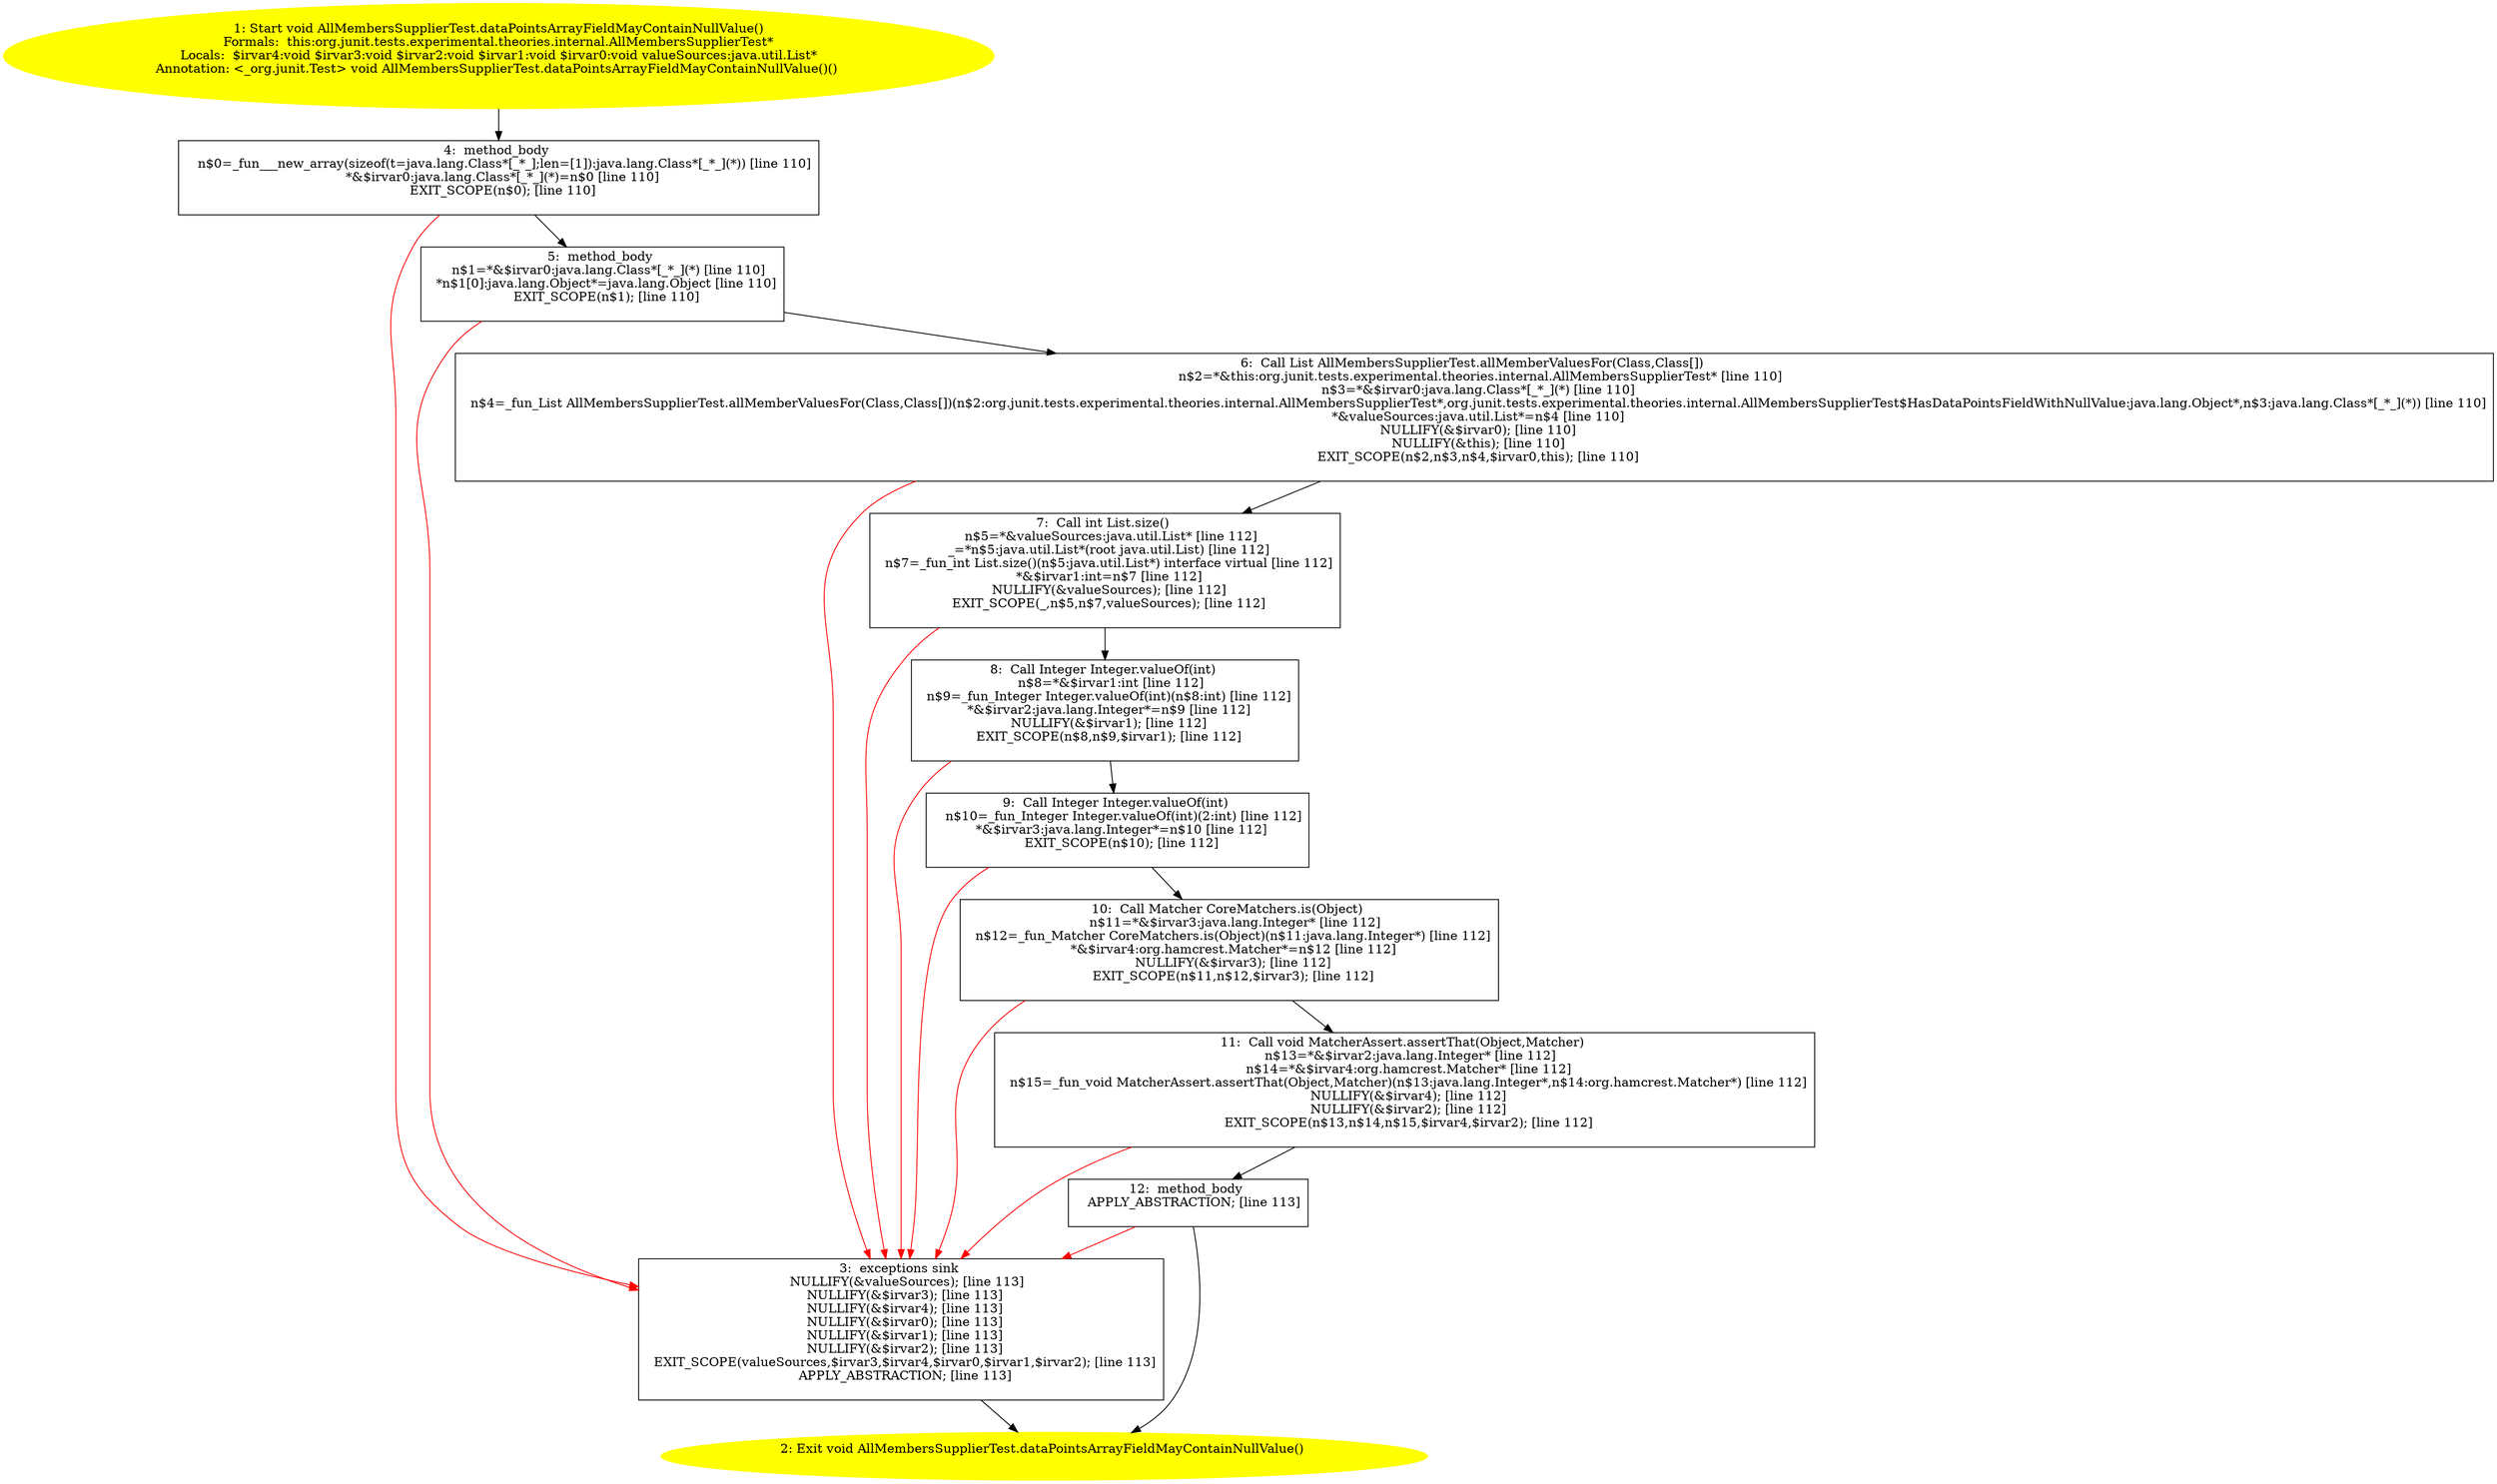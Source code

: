 /* @generated */
digraph cfg {
"org.junit.tests.experimental.theories.internal.AllMembersSupplierTest.dataPointsArrayFieldMayContain.ba8bfc44ea6041b4a9793fc5b774dcf9_1" [label="1: Start void AllMembersSupplierTest.dataPointsArrayFieldMayContainNullValue()\nFormals:  this:org.junit.tests.experimental.theories.internal.AllMembersSupplierTest*\nLocals:  $irvar4:void $irvar3:void $irvar2:void $irvar1:void $irvar0:void valueSources:java.util.List*\nAnnotation: <_org.junit.Test> void AllMembersSupplierTest.dataPointsArrayFieldMayContainNullValue()() \n  " color=yellow style=filled]
	

	 "org.junit.tests.experimental.theories.internal.AllMembersSupplierTest.dataPointsArrayFieldMayContain.ba8bfc44ea6041b4a9793fc5b774dcf9_1" -> "org.junit.tests.experimental.theories.internal.AllMembersSupplierTest.dataPointsArrayFieldMayContain.ba8bfc44ea6041b4a9793fc5b774dcf9_4" ;
"org.junit.tests.experimental.theories.internal.AllMembersSupplierTest.dataPointsArrayFieldMayContain.ba8bfc44ea6041b4a9793fc5b774dcf9_2" [label="2: Exit void AllMembersSupplierTest.dataPointsArrayFieldMayContainNullValue() \n  " color=yellow style=filled]
	

"org.junit.tests.experimental.theories.internal.AllMembersSupplierTest.dataPointsArrayFieldMayContain.ba8bfc44ea6041b4a9793fc5b774dcf9_3" [label="3:  exceptions sink \n   NULLIFY(&valueSources); [line 113]\n  NULLIFY(&$irvar3); [line 113]\n  NULLIFY(&$irvar4); [line 113]\n  NULLIFY(&$irvar0); [line 113]\n  NULLIFY(&$irvar1); [line 113]\n  NULLIFY(&$irvar2); [line 113]\n  EXIT_SCOPE(valueSources,$irvar3,$irvar4,$irvar0,$irvar1,$irvar2); [line 113]\n  APPLY_ABSTRACTION; [line 113]\n " shape="box"]
	

	 "org.junit.tests.experimental.theories.internal.AllMembersSupplierTest.dataPointsArrayFieldMayContain.ba8bfc44ea6041b4a9793fc5b774dcf9_3" -> "org.junit.tests.experimental.theories.internal.AllMembersSupplierTest.dataPointsArrayFieldMayContain.ba8bfc44ea6041b4a9793fc5b774dcf9_2" ;
"org.junit.tests.experimental.theories.internal.AllMembersSupplierTest.dataPointsArrayFieldMayContain.ba8bfc44ea6041b4a9793fc5b774dcf9_4" [label="4:  method_body \n   n$0=_fun___new_array(sizeof(t=java.lang.Class*[_*_];len=[1]):java.lang.Class*[_*_](*)) [line 110]\n  *&$irvar0:java.lang.Class*[_*_](*)=n$0 [line 110]\n  EXIT_SCOPE(n$0); [line 110]\n " shape="box"]
	

	 "org.junit.tests.experimental.theories.internal.AllMembersSupplierTest.dataPointsArrayFieldMayContain.ba8bfc44ea6041b4a9793fc5b774dcf9_4" -> "org.junit.tests.experimental.theories.internal.AllMembersSupplierTest.dataPointsArrayFieldMayContain.ba8bfc44ea6041b4a9793fc5b774dcf9_5" ;
	 "org.junit.tests.experimental.theories.internal.AllMembersSupplierTest.dataPointsArrayFieldMayContain.ba8bfc44ea6041b4a9793fc5b774dcf9_4" -> "org.junit.tests.experimental.theories.internal.AllMembersSupplierTest.dataPointsArrayFieldMayContain.ba8bfc44ea6041b4a9793fc5b774dcf9_3" [color="red" ];
"org.junit.tests.experimental.theories.internal.AllMembersSupplierTest.dataPointsArrayFieldMayContain.ba8bfc44ea6041b4a9793fc5b774dcf9_5" [label="5:  method_body \n   n$1=*&$irvar0:java.lang.Class*[_*_](*) [line 110]\n  *n$1[0]:java.lang.Object*=java.lang.Object [line 110]\n  EXIT_SCOPE(n$1); [line 110]\n " shape="box"]
	

	 "org.junit.tests.experimental.theories.internal.AllMembersSupplierTest.dataPointsArrayFieldMayContain.ba8bfc44ea6041b4a9793fc5b774dcf9_5" -> "org.junit.tests.experimental.theories.internal.AllMembersSupplierTest.dataPointsArrayFieldMayContain.ba8bfc44ea6041b4a9793fc5b774dcf9_6" ;
	 "org.junit.tests.experimental.theories.internal.AllMembersSupplierTest.dataPointsArrayFieldMayContain.ba8bfc44ea6041b4a9793fc5b774dcf9_5" -> "org.junit.tests.experimental.theories.internal.AllMembersSupplierTest.dataPointsArrayFieldMayContain.ba8bfc44ea6041b4a9793fc5b774dcf9_3" [color="red" ];
"org.junit.tests.experimental.theories.internal.AllMembersSupplierTest.dataPointsArrayFieldMayContain.ba8bfc44ea6041b4a9793fc5b774dcf9_6" [label="6:  Call List AllMembersSupplierTest.allMemberValuesFor(Class,Class[]) \n   n$2=*&this:org.junit.tests.experimental.theories.internal.AllMembersSupplierTest* [line 110]\n  n$3=*&$irvar0:java.lang.Class*[_*_](*) [line 110]\n  n$4=_fun_List AllMembersSupplierTest.allMemberValuesFor(Class,Class[])(n$2:org.junit.tests.experimental.theories.internal.AllMembersSupplierTest*,org.junit.tests.experimental.theories.internal.AllMembersSupplierTest$HasDataPointsFieldWithNullValue:java.lang.Object*,n$3:java.lang.Class*[_*_](*)) [line 110]\n  *&valueSources:java.util.List*=n$4 [line 110]\n  NULLIFY(&$irvar0); [line 110]\n  NULLIFY(&this); [line 110]\n  EXIT_SCOPE(n$2,n$3,n$4,$irvar0,this); [line 110]\n " shape="box"]
	

	 "org.junit.tests.experimental.theories.internal.AllMembersSupplierTest.dataPointsArrayFieldMayContain.ba8bfc44ea6041b4a9793fc5b774dcf9_6" -> "org.junit.tests.experimental.theories.internal.AllMembersSupplierTest.dataPointsArrayFieldMayContain.ba8bfc44ea6041b4a9793fc5b774dcf9_7" ;
	 "org.junit.tests.experimental.theories.internal.AllMembersSupplierTest.dataPointsArrayFieldMayContain.ba8bfc44ea6041b4a9793fc5b774dcf9_6" -> "org.junit.tests.experimental.theories.internal.AllMembersSupplierTest.dataPointsArrayFieldMayContain.ba8bfc44ea6041b4a9793fc5b774dcf9_3" [color="red" ];
"org.junit.tests.experimental.theories.internal.AllMembersSupplierTest.dataPointsArrayFieldMayContain.ba8bfc44ea6041b4a9793fc5b774dcf9_7" [label="7:  Call int List.size() \n   n$5=*&valueSources:java.util.List* [line 112]\n  _=*n$5:java.util.List*(root java.util.List) [line 112]\n  n$7=_fun_int List.size()(n$5:java.util.List*) interface virtual [line 112]\n  *&$irvar1:int=n$7 [line 112]\n  NULLIFY(&valueSources); [line 112]\n  EXIT_SCOPE(_,n$5,n$7,valueSources); [line 112]\n " shape="box"]
	

	 "org.junit.tests.experimental.theories.internal.AllMembersSupplierTest.dataPointsArrayFieldMayContain.ba8bfc44ea6041b4a9793fc5b774dcf9_7" -> "org.junit.tests.experimental.theories.internal.AllMembersSupplierTest.dataPointsArrayFieldMayContain.ba8bfc44ea6041b4a9793fc5b774dcf9_8" ;
	 "org.junit.tests.experimental.theories.internal.AllMembersSupplierTest.dataPointsArrayFieldMayContain.ba8bfc44ea6041b4a9793fc5b774dcf9_7" -> "org.junit.tests.experimental.theories.internal.AllMembersSupplierTest.dataPointsArrayFieldMayContain.ba8bfc44ea6041b4a9793fc5b774dcf9_3" [color="red" ];
"org.junit.tests.experimental.theories.internal.AllMembersSupplierTest.dataPointsArrayFieldMayContain.ba8bfc44ea6041b4a9793fc5b774dcf9_8" [label="8:  Call Integer Integer.valueOf(int) \n   n$8=*&$irvar1:int [line 112]\n  n$9=_fun_Integer Integer.valueOf(int)(n$8:int) [line 112]\n  *&$irvar2:java.lang.Integer*=n$9 [line 112]\n  NULLIFY(&$irvar1); [line 112]\n  EXIT_SCOPE(n$8,n$9,$irvar1); [line 112]\n " shape="box"]
	

	 "org.junit.tests.experimental.theories.internal.AllMembersSupplierTest.dataPointsArrayFieldMayContain.ba8bfc44ea6041b4a9793fc5b774dcf9_8" -> "org.junit.tests.experimental.theories.internal.AllMembersSupplierTest.dataPointsArrayFieldMayContain.ba8bfc44ea6041b4a9793fc5b774dcf9_9" ;
	 "org.junit.tests.experimental.theories.internal.AllMembersSupplierTest.dataPointsArrayFieldMayContain.ba8bfc44ea6041b4a9793fc5b774dcf9_8" -> "org.junit.tests.experimental.theories.internal.AllMembersSupplierTest.dataPointsArrayFieldMayContain.ba8bfc44ea6041b4a9793fc5b774dcf9_3" [color="red" ];
"org.junit.tests.experimental.theories.internal.AllMembersSupplierTest.dataPointsArrayFieldMayContain.ba8bfc44ea6041b4a9793fc5b774dcf9_9" [label="9:  Call Integer Integer.valueOf(int) \n   n$10=_fun_Integer Integer.valueOf(int)(2:int) [line 112]\n  *&$irvar3:java.lang.Integer*=n$10 [line 112]\n  EXIT_SCOPE(n$10); [line 112]\n " shape="box"]
	

	 "org.junit.tests.experimental.theories.internal.AllMembersSupplierTest.dataPointsArrayFieldMayContain.ba8bfc44ea6041b4a9793fc5b774dcf9_9" -> "org.junit.tests.experimental.theories.internal.AllMembersSupplierTest.dataPointsArrayFieldMayContain.ba8bfc44ea6041b4a9793fc5b774dcf9_10" ;
	 "org.junit.tests.experimental.theories.internal.AllMembersSupplierTest.dataPointsArrayFieldMayContain.ba8bfc44ea6041b4a9793fc5b774dcf9_9" -> "org.junit.tests.experimental.theories.internal.AllMembersSupplierTest.dataPointsArrayFieldMayContain.ba8bfc44ea6041b4a9793fc5b774dcf9_3" [color="red" ];
"org.junit.tests.experimental.theories.internal.AllMembersSupplierTest.dataPointsArrayFieldMayContain.ba8bfc44ea6041b4a9793fc5b774dcf9_10" [label="10:  Call Matcher CoreMatchers.is(Object) \n   n$11=*&$irvar3:java.lang.Integer* [line 112]\n  n$12=_fun_Matcher CoreMatchers.is(Object)(n$11:java.lang.Integer*) [line 112]\n  *&$irvar4:org.hamcrest.Matcher*=n$12 [line 112]\n  NULLIFY(&$irvar3); [line 112]\n  EXIT_SCOPE(n$11,n$12,$irvar3); [line 112]\n " shape="box"]
	

	 "org.junit.tests.experimental.theories.internal.AllMembersSupplierTest.dataPointsArrayFieldMayContain.ba8bfc44ea6041b4a9793fc5b774dcf9_10" -> "org.junit.tests.experimental.theories.internal.AllMembersSupplierTest.dataPointsArrayFieldMayContain.ba8bfc44ea6041b4a9793fc5b774dcf9_11" ;
	 "org.junit.tests.experimental.theories.internal.AllMembersSupplierTest.dataPointsArrayFieldMayContain.ba8bfc44ea6041b4a9793fc5b774dcf9_10" -> "org.junit.tests.experimental.theories.internal.AllMembersSupplierTest.dataPointsArrayFieldMayContain.ba8bfc44ea6041b4a9793fc5b774dcf9_3" [color="red" ];
"org.junit.tests.experimental.theories.internal.AllMembersSupplierTest.dataPointsArrayFieldMayContain.ba8bfc44ea6041b4a9793fc5b774dcf9_11" [label="11:  Call void MatcherAssert.assertThat(Object,Matcher) \n   n$13=*&$irvar2:java.lang.Integer* [line 112]\n  n$14=*&$irvar4:org.hamcrest.Matcher* [line 112]\n  n$15=_fun_void MatcherAssert.assertThat(Object,Matcher)(n$13:java.lang.Integer*,n$14:org.hamcrest.Matcher*) [line 112]\n  NULLIFY(&$irvar4); [line 112]\n  NULLIFY(&$irvar2); [line 112]\n  EXIT_SCOPE(n$13,n$14,n$15,$irvar4,$irvar2); [line 112]\n " shape="box"]
	

	 "org.junit.tests.experimental.theories.internal.AllMembersSupplierTest.dataPointsArrayFieldMayContain.ba8bfc44ea6041b4a9793fc5b774dcf9_11" -> "org.junit.tests.experimental.theories.internal.AllMembersSupplierTest.dataPointsArrayFieldMayContain.ba8bfc44ea6041b4a9793fc5b774dcf9_12" ;
	 "org.junit.tests.experimental.theories.internal.AllMembersSupplierTest.dataPointsArrayFieldMayContain.ba8bfc44ea6041b4a9793fc5b774dcf9_11" -> "org.junit.tests.experimental.theories.internal.AllMembersSupplierTest.dataPointsArrayFieldMayContain.ba8bfc44ea6041b4a9793fc5b774dcf9_3" [color="red" ];
"org.junit.tests.experimental.theories.internal.AllMembersSupplierTest.dataPointsArrayFieldMayContain.ba8bfc44ea6041b4a9793fc5b774dcf9_12" [label="12:  method_body \n   APPLY_ABSTRACTION; [line 113]\n " shape="box"]
	

	 "org.junit.tests.experimental.theories.internal.AllMembersSupplierTest.dataPointsArrayFieldMayContain.ba8bfc44ea6041b4a9793fc5b774dcf9_12" -> "org.junit.tests.experimental.theories.internal.AllMembersSupplierTest.dataPointsArrayFieldMayContain.ba8bfc44ea6041b4a9793fc5b774dcf9_2" ;
	 "org.junit.tests.experimental.theories.internal.AllMembersSupplierTest.dataPointsArrayFieldMayContain.ba8bfc44ea6041b4a9793fc5b774dcf9_12" -> "org.junit.tests.experimental.theories.internal.AllMembersSupplierTest.dataPointsArrayFieldMayContain.ba8bfc44ea6041b4a9793fc5b774dcf9_3" [color="red" ];
}
